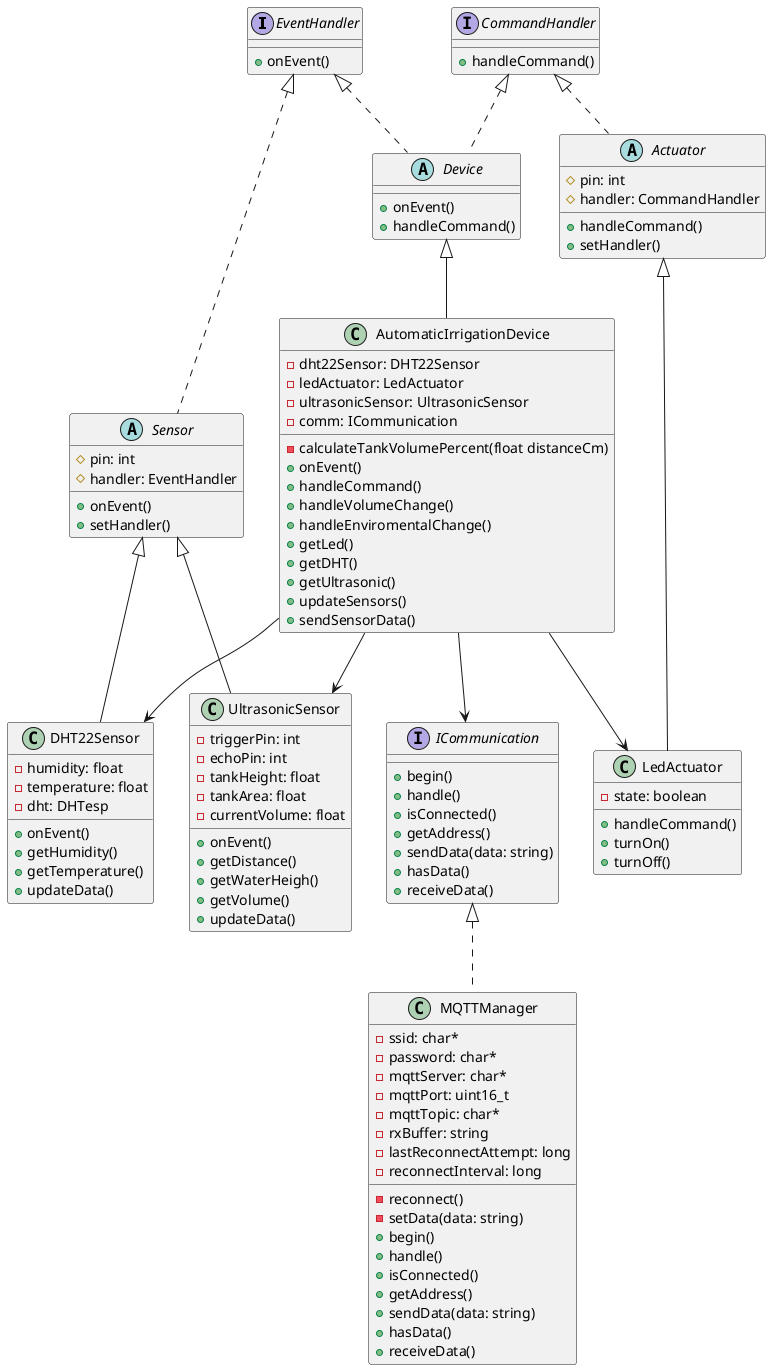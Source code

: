 @startuml Diagrama de clases de HydroSmart

' Interfaces
interface EventHandler {
    + onEvent()
}

interface CommandHandler {
    + handleCommand()
}

interface ICommunication {
    + begin()
    + handle()
    + isConnected()
    + getAddress()
    + sendData(data: string)
    + hasData()
    + receiveData()
}

' Clases abstractas
abstract class Sensor {
    # pin: int
    # handler: EventHandler
    + onEvent()
    + setHandler()
}

abstract class Actuator {
    # pin: int
    # handler: CommandHandler
    + handleCommand()
    + setHandler()
}

abstract class Device {
    + onEvent()
    + handleCommand()
}

' Clases concretas
class DHT22Sensor {
    - humidity: float
    - temperature: float
    - dht: DHTesp
    + onEvent()
    + getHumidity()
    + getTemperature()
    + updateData()
}

class UltrasonicSensor {
    - triggerPin: int
    - echoPin: int
    - tankHeight: float
    - tankArea: float
    - currentVolume: float
    + onEvent()
    + getDistance()
    + getWaterHeigh()
    + getVolume()
    + updateData()
}

class LedActuator {
    - state: boolean
    + handleCommand()
    + turnOn()
    + turnOff()
}

class AutomaticIrrigationDevice {
    - dht22Sensor: DHT22Sensor
    - ledActuator: LedActuator
    - ultrasonicSensor: UltrasonicSensor
    - comm: ICommunication
    - calculateTankVolumePercent(float distanceCm)
    + onEvent()
    + handleCommand()
    + handleVolumeChange()
    + handleEnviromentalChange()
    + getLed()
    + getDHT()
    + getUltrasonic()
    + updateSensors()
    + sendSensorData()
}

class MQTTManager {
    - ssid: char*
    - password: char*
    - mqttServer: char*
    - mqttPort: uint16_t
    - mqttTopic: char*
    - rxBuffer: string
    - lastReconnectAttempt: long
    - reconnectInterval: long
    - reconnect()
    - setData(data: string)
    + begin()
    + handle()
    + isConnected()
    + getAddress()
    + sendData(data: string)
    + hasData()
    + receiveData()
}

' Relaciones de implementación de interfaces
EventHandler <|.. Sensor
CommandHandler <|.. Actuator
EventHandler <|.. Device
CommandHandler <|.. Device
ICommunication <|.. MQTTManager

' Relaciones de herencia
Sensor <|-- DHT22Sensor
Sensor <|-- UltrasonicSensor
Actuator <|-- LedActuator
Device <|-- AutomaticIrrigationDevice

' Relaciones de composición/agregación (dependencia)
AutomaticIrrigationDevice --> DHT22Sensor
AutomaticIrrigationDevice --> UltrasonicSensor
AutomaticIrrigationDevice --> LedActuator
AutomaticIrrigationDevice --> ICommunication

@enduml
